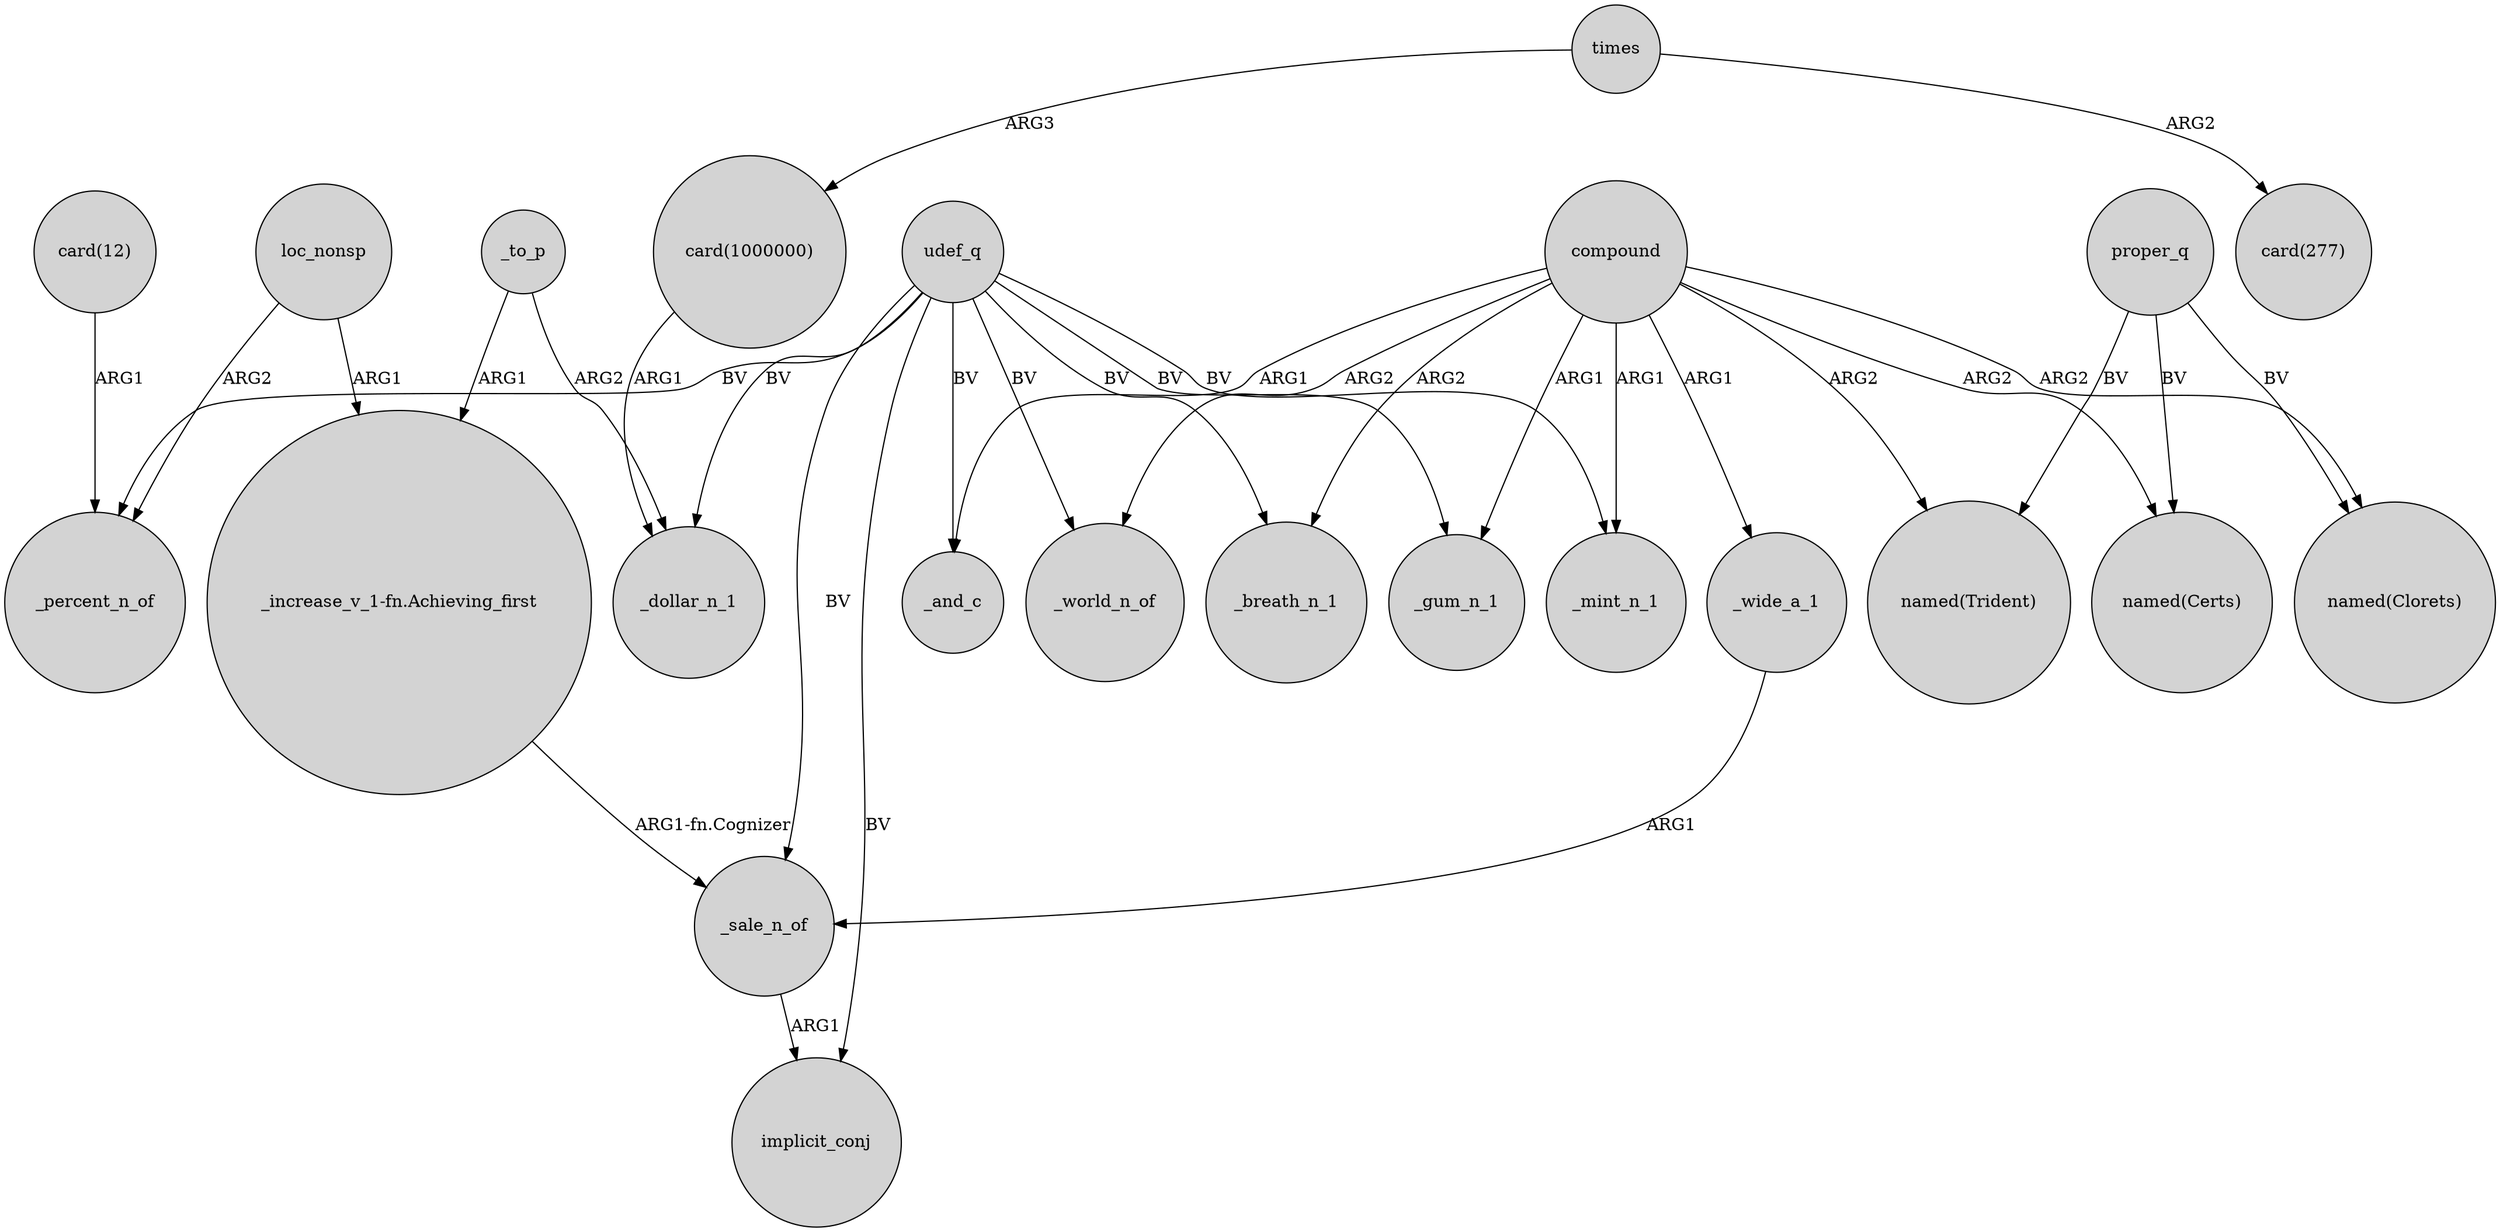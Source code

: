 digraph {
	node [shape=circle style=filled]
	proper_q -> "named(Trident)" [label=BV]
	compound -> _and_c [label=ARG1]
	_sale_n_of -> implicit_conj [label=ARG1]
	proper_q -> "named(Clorets)" [label=BV]
	proper_q -> "named(Certs)" [label=BV]
	udef_q -> _world_n_of [label=BV]
	loc_nonsp -> "_increase_v_1-fn.Achieving_first" [label=ARG1]
	compound -> _wide_a_1 [label=ARG1]
	times -> "card(1000000)" [label=ARG3]
	udef_q -> _sale_n_of [label=BV]
	_to_p -> _dollar_n_1 [label=ARG2]
	_wide_a_1 -> _sale_n_of [label=ARG1]
	compound -> "named(Certs)" [label=ARG2]
	udef_q -> _and_c [label=BV]
	compound -> _breath_n_1 [label=ARG2]
	times -> "card(277)" [label=ARG2]
	compound -> _gum_n_1 [label=ARG1]
	compound -> _mint_n_1 [label=ARG1]
	udef_q -> _percent_n_of [label=BV]
	compound -> "named(Trident)" [label=ARG2]
	udef_q -> _gum_n_1 [label=BV]
	"card(12)" -> _percent_n_of [label=ARG1]
	udef_q -> _dollar_n_1 [label=BV]
	"card(1000000)" -> _dollar_n_1 [label=ARG1]
	udef_q -> _breath_n_1 [label=BV]
	_to_p -> "_increase_v_1-fn.Achieving_first" [label=ARG1]
	compound -> _world_n_of [label=ARG2]
	compound -> "named(Clorets)" [label=ARG2]
	udef_q -> _mint_n_1 [label=BV]
	udef_q -> implicit_conj [label=BV]
	"_increase_v_1-fn.Achieving_first" -> _sale_n_of [label="ARG1-fn.Cognizer"]
	loc_nonsp -> _percent_n_of [label=ARG2]
}
